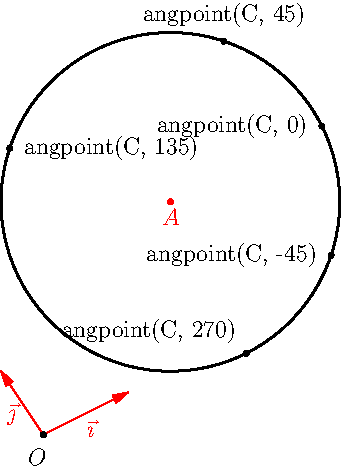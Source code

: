 import geometry;
size(6cm,0);
currentcoordsys=cartesiansystem((0,0), i=(1,0.5),
                                j=(-0.5,.75));
show(currentcoordsys, xpen=invisible);
point A=(2.5,2); dot("$A$", A, S, red);
real R=2;
circle C=circle(A,R);
draw(C, linewidth(bp));

dot("angpoint(C, 0)", angpoint(C,0), 2W);
dot("angpoint(C, 45)", angpoint(C,45), 2N);
dot("angpoint(C, 135)", angpoint(C,135), 2E);
dot("angpoint(C, 270)", angpoint(C, 270), 2NW);
dot("angpoint(C, -45)", angpoint(C, -45), 2W);
